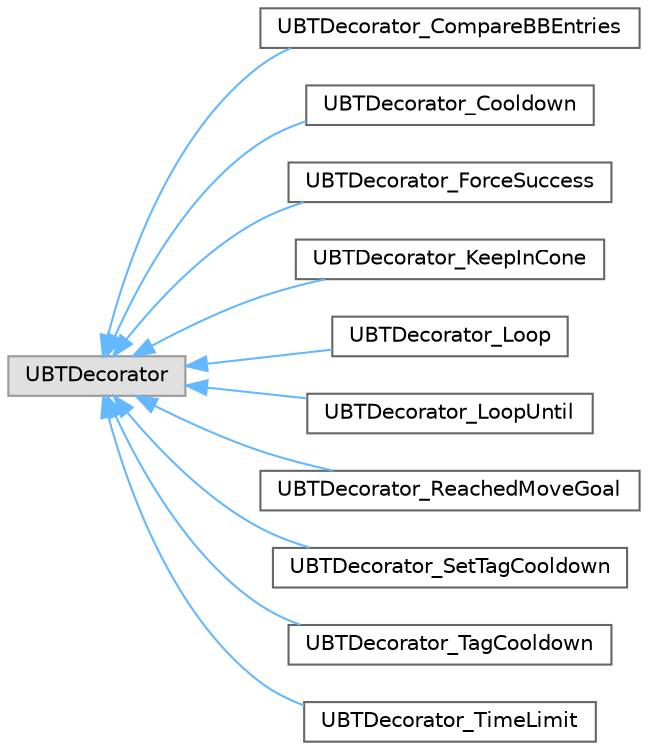 digraph "Graphical Class Hierarchy"
{
 // INTERACTIVE_SVG=YES
 // LATEX_PDF_SIZE
  bgcolor="transparent";
  edge [fontname=Helvetica,fontsize=10,labelfontname=Helvetica,labelfontsize=10];
  node [fontname=Helvetica,fontsize=10,shape=box,height=0.2,width=0.4];
  rankdir="LR";
  Node0 [id="Node000000",label="UBTDecorator",height=0.2,width=0.4,color="grey60", fillcolor="#E0E0E0", style="filled",tooltip=" "];
  Node0 -> Node1 [id="edge8840_Node000000_Node000001",dir="back",color="steelblue1",style="solid",tooltip=" "];
  Node1 [id="Node000001",label="UBTDecorator_CompareBBEntries",height=0.2,width=0.4,color="grey40", fillcolor="white", style="filled",URL="$d0/d41/classUBTDecorator__CompareBBEntries.html",tooltip=" "];
  Node0 -> Node2 [id="edge8841_Node000000_Node000002",dir="back",color="steelblue1",style="solid",tooltip=" "];
  Node2 [id="Node000002",label="UBTDecorator_Cooldown",height=0.2,width=0.4,color="grey40", fillcolor="white", style="filled",URL="$d7/ddb/classUBTDecorator__Cooldown.html",tooltip=" "];
  Node0 -> Node3 [id="edge8842_Node000000_Node000003",dir="back",color="steelblue1",style="solid",tooltip=" "];
  Node3 [id="Node000003",label="UBTDecorator_ForceSuccess",height=0.2,width=0.4,color="grey40", fillcolor="white", style="filled",URL="$df/db3/classUBTDecorator__ForceSuccess.html",tooltip=" "];
  Node0 -> Node4 [id="edge8843_Node000000_Node000004",dir="back",color="steelblue1",style="solid",tooltip=" "];
  Node4 [id="Node000004",label="UBTDecorator_KeepInCone",height=0.2,width=0.4,color="grey40", fillcolor="white", style="filled",URL="$db/d07/classUBTDecorator__KeepInCone.html",tooltip=" "];
  Node0 -> Node5 [id="edge8844_Node000000_Node000005",dir="back",color="steelblue1",style="solid",tooltip=" "];
  Node5 [id="Node000005",label="UBTDecorator_Loop",height=0.2,width=0.4,color="grey40", fillcolor="white", style="filled",URL="$dd/dec/classUBTDecorator__Loop.html",tooltip=" "];
  Node0 -> Node6 [id="edge8845_Node000000_Node000006",dir="back",color="steelblue1",style="solid",tooltip=" "];
  Node6 [id="Node000006",label="UBTDecorator_LoopUntil",height=0.2,width=0.4,color="grey40", fillcolor="white", style="filled",URL="$d0/d04/classUBTDecorator__LoopUntil.html",tooltip=" "];
  Node0 -> Node7 [id="edge8846_Node000000_Node000007",dir="back",color="steelblue1",style="solid",tooltip=" "];
  Node7 [id="Node000007",label="UBTDecorator_ReachedMoveGoal",height=0.2,width=0.4,color="grey40", fillcolor="white", style="filled",URL="$d6/dce/classUBTDecorator__ReachedMoveGoal.html",tooltip=" "];
  Node0 -> Node8 [id="edge8847_Node000000_Node000008",dir="back",color="steelblue1",style="solid",tooltip=" "];
  Node8 [id="Node000008",label="UBTDecorator_SetTagCooldown",height=0.2,width=0.4,color="grey40", fillcolor="white", style="filled",URL="$d3/d59/classUBTDecorator__SetTagCooldown.html",tooltip=" "];
  Node0 -> Node9 [id="edge8848_Node000000_Node000009",dir="back",color="steelblue1",style="solid",tooltip=" "];
  Node9 [id="Node000009",label="UBTDecorator_TagCooldown",height=0.2,width=0.4,color="grey40", fillcolor="white", style="filled",URL="$df/d81/classUBTDecorator__TagCooldown.html",tooltip=" "];
  Node0 -> Node10 [id="edge8849_Node000000_Node000010",dir="back",color="steelblue1",style="solid",tooltip=" "];
  Node10 [id="Node000010",label="UBTDecorator_TimeLimit",height=0.2,width=0.4,color="grey40", fillcolor="white", style="filled",URL="$df/d08/classUBTDecorator__TimeLimit.html",tooltip=" "];
}
